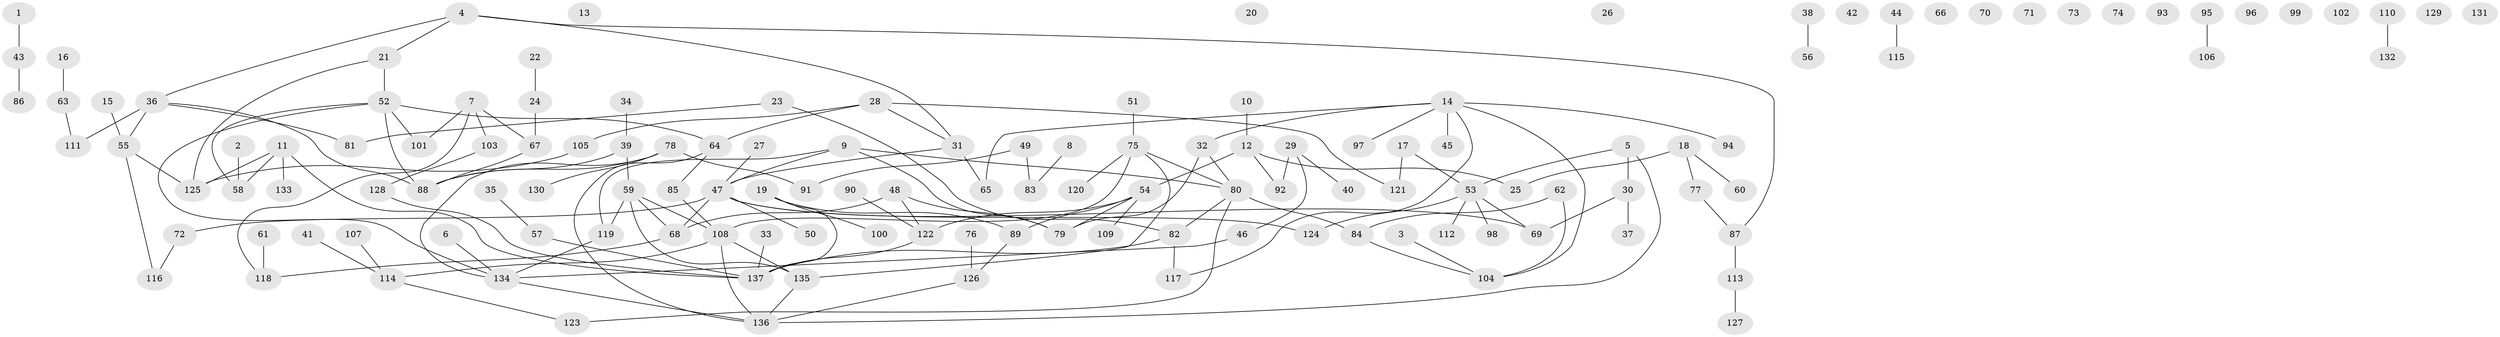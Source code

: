 // Generated by graph-tools (version 1.1) at 2025/25/03/09/25 03:25:20]
// undirected, 137 vertices, 155 edges
graph export_dot {
graph [start="1"]
  node [color=gray90,style=filled];
  1;
  2;
  3;
  4;
  5;
  6;
  7;
  8;
  9;
  10;
  11;
  12;
  13;
  14;
  15;
  16;
  17;
  18;
  19;
  20;
  21;
  22;
  23;
  24;
  25;
  26;
  27;
  28;
  29;
  30;
  31;
  32;
  33;
  34;
  35;
  36;
  37;
  38;
  39;
  40;
  41;
  42;
  43;
  44;
  45;
  46;
  47;
  48;
  49;
  50;
  51;
  52;
  53;
  54;
  55;
  56;
  57;
  58;
  59;
  60;
  61;
  62;
  63;
  64;
  65;
  66;
  67;
  68;
  69;
  70;
  71;
  72;
  73;
  74;
  75;
  76;
  77;
  78;
  79;
  80;
  81;
  82;
  83;
  84;
  85;
  86;
  87;
  88;
  89;
  90;
  91;
  92;
  93;
  94;
  95;
  96;
  97;
  98;
  99;
  100;
  101;
  102;
  103;
  104;
  105;
  106;
  107;
  108;
  109;
  110;
  111;
  112;
  113;
  114;
  115;
  116;
  117;
  118;
  119;
  120;
  121;
  122;
  123;
  124;
  125;
  126;
  127;
  128;
  129;
  130;
  131;
  132;
  133;
  134;
  135;
  136;
  137;
  1 -- 43;
  2 -- 58;
  3 -- 104;
  4 -- 21;
  4 -- 31;
  4 -- 36;
  4 -- 87;
  5 -- 30;
  5 -- 53;
  5 -- 136;
  6 -- 134;
  7 -- 67;
  7 -- 101;
  7 -- 103;
  7 -- 118;
  8 -- 83;
  9 -- 47;
  9 -- 79;
  9 -- 80;
  9 -- 119;
  10 -- 12;
  11 -- 58;
  11 -- 125;
  11 -- 133;
  11 -- 137;
  12 -- 25;
  12 -- 54;
  12 -- 92;
  14 -- 32;
  14 -- 45;
  14 -- 65;
  14 -- 94;
  14 -- 97;
  14 -- 104;
  14 -- 117;
  15 -- 55;
  16 -- 63;
  17 -- 53;
  17 -- 121;
  18 -- 25;
  18 -- 60;
  18 -- 77;
  19 -- 89;
  19 -- 100;
  19 -- 137;
  21 -- 52;
  21 -- 125;
  22 -- 24;
  23 -- 81;
  23 -- 82;
  24 -- 67;
  27 -- 47;
  28 -- 31;
  28 -- 64;
  28 -- 105;
  28 -- 121;
  29 -- 40;
  29 -- 46;
  29 -- 92;
  30 -- 37;
  30 -- 69;
  31 -- 47;
  31 -- 65;
  32 -- 79;
  32 -- 80;
  33 -- 137;
  34 -- 39;
  35 -- 57;
  36 -- 55;
  36 -- 81;
  36 -- 88;
  36 -- 111;
  38 -- 56;
  39 -- 59;
  39 -- 88;
  41 -- 114;
  43 -- 86;
  44 -- 115;
  46 -- 134;
  47 -- 50;
  47 -- 68;
  47 -- 69;
  47 -- 72;
  47 -- 124;
  48 -- 68;
  48 -- 79;
  48 -- 122;
  49 -- 83;
  49 -- 91;
  51 -- 75;
  52 -- 58;
  52 -- 64;
  52 -- 88;
  52 -- 101;
  52 -- 134;
  53 -- 69;
  53 -- 98;
  53 -- 112;
  53 -- 124;
  54 -- 79;
  54 -- 89;
  54 -- 109;
  54 -- 122;
  55 -- 116;
  55 -- 125;
  57 -- 137;
  59 -- 68;
  59 -- 108;
  59 -- 119;
  59 -- 135;
  61 -- 118;
  62 -- 84;
  62 -- 104;
  63 -- 111;
  64 -- 85;
  64 -- 136;
  67 -- 88;
  68 -- 118;
  72 -- 116;
  75 -- 80;
  75 -- 108;
  75 -- 120;
  75 -- 135;
  76 -- 126;
  77 -- 87;
  78 -- 88;
  78 -- 91;
  78 -- 130;
  78 -- 134;
  80 -- 82;
  80 -- 84;
  80 -- 123;
  82 -- 117;
  82 -- 137;
  84 -- 104;
  85 -- 108;
  87 -- 113;
  89 -- 126;
  90 -- 122;
  95 -- 106;
  103 -- 128;
  105 -- 125;
  107 -- 114;
  108 -- 114;
  108 -- 135;
  108 -- 136;
  110 -- 132;
  113 -- 127;
  114 -- 123;
  119 -- 134;
  122 -- 137;
  126 -- 136;
  128 -- 137;
  134 -- 136;
  135 -- 136;
}

